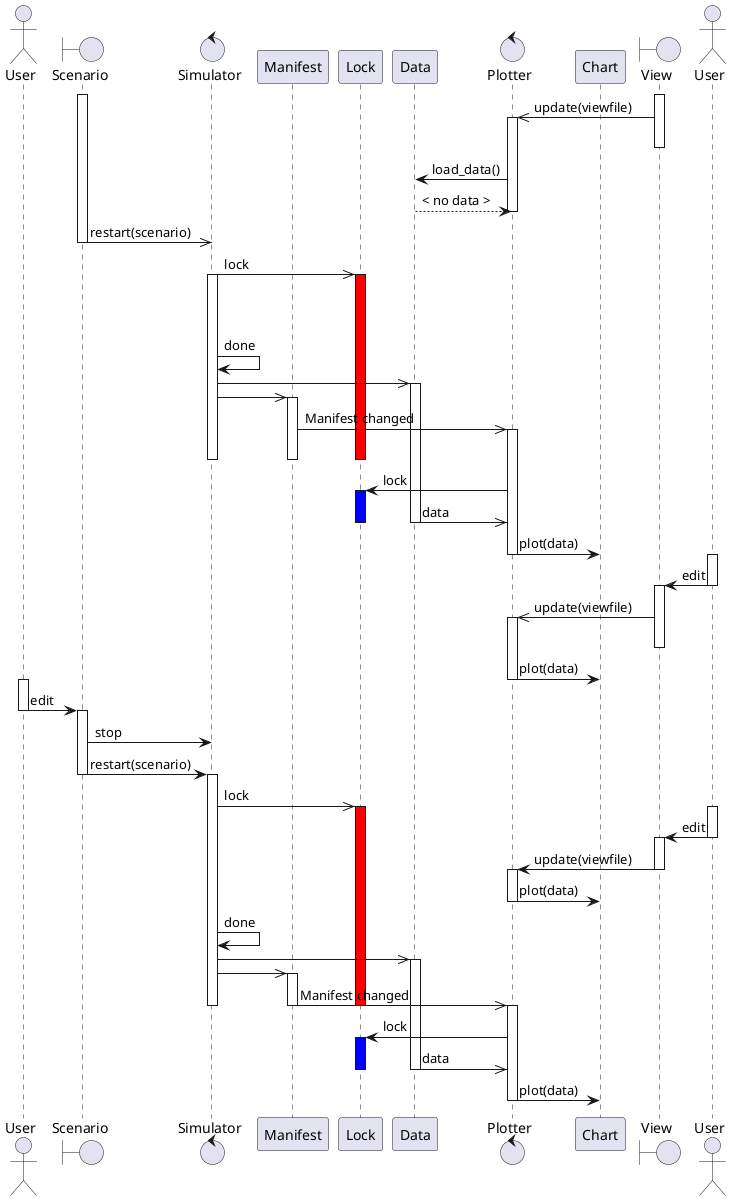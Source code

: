 @startuml sequence

actor User
boundary Scenario
control "Simulator" as sim
participant Manifest
participant Lock
participant Data
control Plotter
participant Chart
boundary "View" as plotf
actor "User" as u2

' Inital run

activate Scenario
activate plotf
plotf ->> Plotter: update(viewfile)
activate Plotter
deactivate plotf
Plotter -> Data: load_data()
Plotter <-- Data: < no data >
deactivate Plotter

Scenario ->> sim: restart(scenario)
deactivate Scenario
sim ->> Lock: lock
activate Lock #red
activate sim
|||
|||
sim -> sim: done
sim ->> Data
activate Data
sim ->> Manifest
activate Manifest
Manifest ->> Plotter: Manifest changed
activate Plotter
deactivate Lock
deactivate sim
deactivate Manifest

Plotter -> Lock: lock
activate Lock #blue
Data ->> Plotter: data
deactivate Data
deactivate Lock
Plotter -> Chart: plot(data)
deactivate Plotter


' User edits plot file

activate u2
u2 -> plotf: edit
deactivate u2

activate plotf
plotf ->> Plotter: update(viewfile)
activate Plotter
deactivate plotf
Plotter -> Chart: plot(data)
deactivate Plotter


' Restart after scenario edit

activate User
User -> Scenario: edit
deactivate User
activate Scenario

Scenario -> sim: stop
deactivate sim
Scenario -> sim: restart(scenario)
deactivate Scenario
activate sim
sim ->> Lock: lock
activate Lock #red


' User edits plot file II

activate u2
u2 -> plotf: edit
deactivate u2

activate plotf
Plotter <- plotf: update(viewfile)
deactivate plotf
activate Plotter
Plotter -> Chart: plot(data)
deactivate Plotter

sim -> sim: done
sim ->> Data
activate Data
sim ->> Manifest
activate Manifest
Manifest ->> Plotter: Manifest changed
deactivate Manifest
activate Plotter
deactivate sim
deactivate Lock
Plotter -> Lock: lock
activate Lock #blue

Data ->> Plotter: data
deactivate Data
deactivate Lock
Plotter -> Chart: plot(data)
deactivate Plotter




@enduml




@startuml Sequenceold

actor User
boundary Scenario
control "Simulator" as sim
control Plotter
participant Chart
boundary "View" as plotf
actor "User" as u2

' Inital run

activate Scenario
activate plotf
plotf ->> Plotter: update(viewfile)
deactivate plotf
Plotter -> sim: load_data()
Plotter <-- sim: < no data >


Scenario ->> sim: restart(scenario)
deactivate Scenario
activate sim


Plotter -> Plotter: poll
activate Plotter
Plotter -> sim: load_data()
Plotter <-- sim: data
Plotter -> Chart: plot(data)
deactivate Plotter


Plotter -> Plotter: poll
activate Plotter
Plotter -> sim: load_data()
Plotter <-- sim: data
Plotter -> Chart: plot(data)
deactivate Plotter


' Restart after scenario edit

activate User
User -> Scenario: edit
deactivate User
activate Scenario

Scenario -> sim: stop
deactivate sim
Scenario -> sim: restart(scenario)
deactivate Scenario
activate sim

' User edits plot file

activate u2
u2 -> plotf: edit
deactivate u2

activate plotf
Plotter <- plotf: update(viewfile)
deactivate plotf
activate Plotter
Plotter -> sim: load_data()
Plotter <-- sim: data
Plotter -> Chart: plot(data)
deactivate Plotter


' User edits scenario, plotter tries to plot at the same time
activate User
User -> Scenario: edit
deactivate User
activate Scenario
Scenario -> sim: stop
deactivate sim

' Plotter poll returns no data
Plotter -> Plotter: poll
activate Plotter
Plotter -> sim: load_data()
Plotter <-- sim: < no data >
deactivate Plotter


Scenario -> sim: restart(scenario)
deactivate Scenario
activate sim

Plotter -> Plotter: poll
activate Plotter
Plotter -> sim: load_data()
Plotter <-- sim: data
Plotter -> Chart: plot(data)
deactivate Plotter


sim -> sim: done
deactivate sim

Plotter -> Plotter: poll
activate Plotter
Plotter -> sim: load_data()
Plotter <-- sim: data
Plotter -> Chart: plot(data)
deactivate Plotter


' User edits plot file again
activate u2
u2 -> plotf: edit
deactivate u2
activate plotf
Plotter <- plotf: update(viewfile)
deactivate plotf

activate Plotter
Plotter -> sim: load_data()
Plotter <-- sim: data
Plotter -> Chart: plot(data)
deactivate Plotter

@enduml